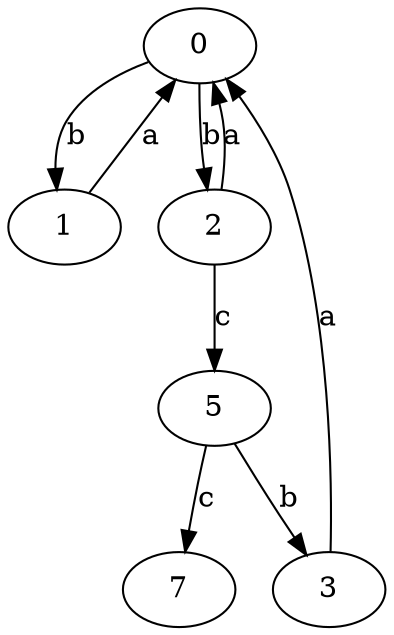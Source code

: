 strict digraph  {
0;
1;
2;
3;
5;
7;
0 -> 1  [label=b];
0 -> 2  [label=b];
1 -> 0  [label=a];
2 -> 0  [label=a];
2 -> 5  [label=c];
3 -> 0  [label=a];
5 -> 3  [label=b];
5 -> 7  [label=c];
}
